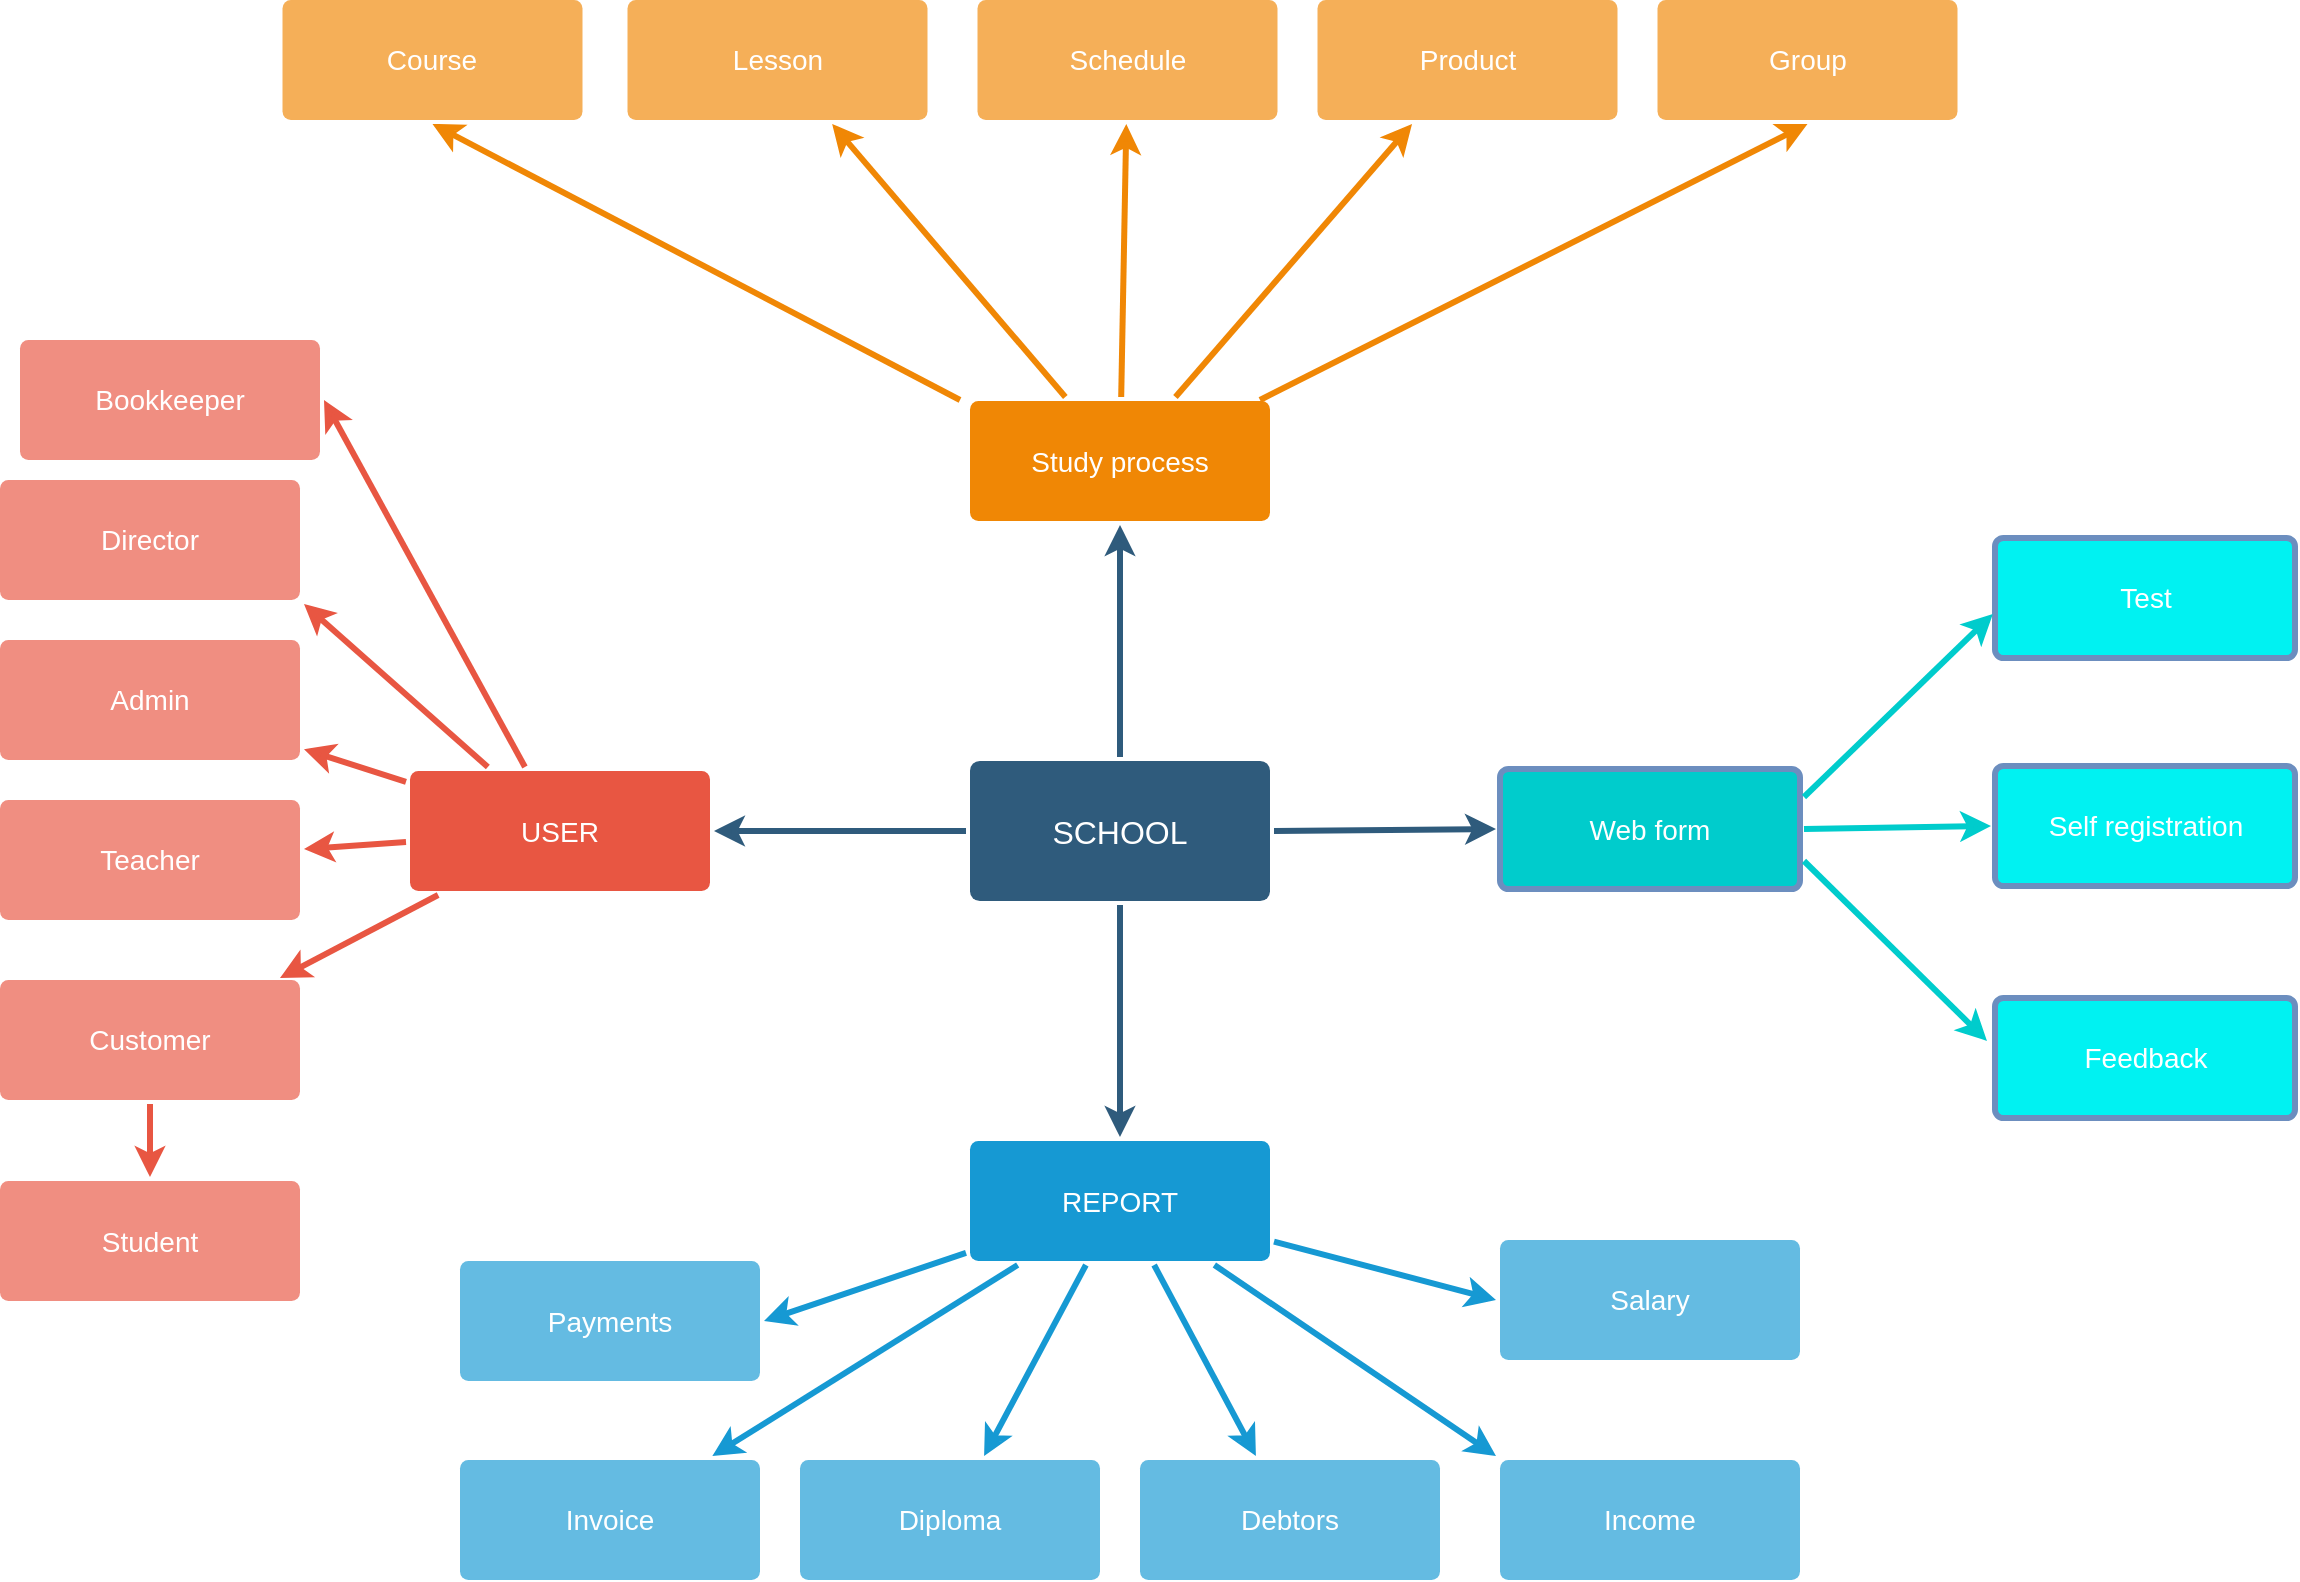 <mxfile>
    <diagram id="glJqUOIqODwt6LCLTzz1" name="Page-1">
        <mxGraphModel dx="1054" dy="1717" grid="1" gridSize="10" guides="1" tooltips="1" connect="1" arrows="1" fold="1" page="1" pageScale="1" pageWidth="850" pageHeight="1100" math="0" shadow="0">
            <root>
                <mxCell id="0"/>
                <mxCell id="1" parent="0"/>
                <mxCell id="8" value="" style="edgeStyle=none;rounded=0;jumpStyle=none;html=1;shadow=0;labelBackgroundColor=none;startArrow=none;startFill=0;endArrow=classic;endFill=1;jettySize=auto;orthogonalLoop=1;strokeColor=#2F5B7C;strokeWidth=3;fontFamily=Helvetica;fontSize=16;fontColor=#23445D;spacing=5;fontStyle=0" parent="1" source="11" target="26" edge="1">
                    <mxGeometry relative="1" as="geometry"/>
                </mxCell>
                <mxCell id="9" value="" style="edgeStyle=none;rounded=0;jumpStyle=none;html=1;shadow=0;labelBackgroundColor=none;startArrow=none;startFill=0;endArrow=classic;endFill=1;jettySize=auto;orthogonalLoop=1;strokeColor=#2F5B7C;strokeWidth=3;fontFamily=Helvetica;fontSize=16;fontColor=#23445D;spacing=5;fontStyle=0" parent="1" source="11" target="22" edge="1">
                    <mxGeometry relative="1" as="geometry"/>
                </mxCell>
                <mxCell id="10" value="" style="edgeStyle=none;rounded=0;jumpStyle=none;html=1;shadow=0;labelBackgroundColor=none;startArrow=none;startFill=0;endArrow=classic;endFill=1;jettySize=auto;orthogonalLoop=1;strokeColor=#2F5B7C;strokeWidth=3;fontFamily=Helvetica;fontSize=16;fontColor=#23445D;spacing=5;fontStyle=0" parent="1" source="11" target="15" edge="1">
                    <mxGeometry relative="1" as="geometry"/>
                </mxCell>
                <mxCell id="11" value="SCHOOL" style="rounded=1;whiteSpace=wrap;html=1;shadow=0;labelBackgroundColor=none;strokeColor=none;strokeWidth=3;fillColor=#2F5B7C;fontFamily=Helvetica;fontSize=16;fontColor=#FFFFFF;align=center;fontStyle=0;spacing=5;arcSize=7;perimeterSpacing=2;" parent="1" vertex="1">
                    <mxGeometry x="495" y="380.5" width="150" height="70" as="geometry"/>
                </mxCell>
                <mxCell id="12" value="" style="edgeStyle=none;rounded=1;jumpStyle=none;html=1;shadow=0;labelBackgroundColor=none;startArrow=none;startFill=0;jettySize=auto;orthogonalLoop=1;strokeColor=#E85642;strokeWidth=3;fontFamily=Helvetica;fontSize=14;fontColor=#FFFFFF;spacing=5;fontStyle=0;fillColor=#b0e3e6;entryX=1;entryY=1;entryDx=0;entryDy=0;" parent="1" source="15" target="18" edge="1">
                    <mxGeometry relative="1" as="geometry"/>
                </mxCell>
                <mxCell id="13" value="" style="edgeStyle=none;rounded=1;jumpStyle=none;html=1;shadow=0;labelBackgroundColor=none;startArrow=none;startFill=0;jettySize=auto;orthogonalLoop=1;strokeColor=#E85642;strokeWidth=3;fontFamily=Helvetica;fontSize=14;fontColor=#FFFFFF;spacing=5;fontStyle=0;fillColor=#b0e3e6;" parent="1" source="15" target="17" edge="1">
                    <mxGeometry relative="1" as="geometry"/>
                </mxCell>
                <mxCell id="14" value="" style="edgeStyle=none;rounded=1;jumpStyle=none;html=1;shadow=0;labelBackgroundColor=none;startArrow=none;startFill=0;jettySize=auto;orthogonalLoop=1;strokeColor=#E85642;strokeWidth=3;fontFamily=Helvetica;fontSize=14;fontColor=#FFFFFF;spacing=5;fontStyle=0;fillColor=#b0e3e6;" parent="1" source="15" target="16" edge="1">
                    <mxGeometry relative="1" as="geometry"/>
                </mxCell>
                <mxCell id="15" value="USER" style="rounded=1;whiteSpace=wrap;html=1;shadow=0;labelBackgroundColor=none;strokeColor=none;strokeWidth=3;fillColor=#e85642;fontFamily=Helvetica;fontSize=14;fontColor=#FFFFFF;align=center;spacing=5;fontStyle=0;arcSize=7;perimeterSpacing=2;" parent="1" vertex="1">
                    <mxGeometry x="215" y="385.5" width="150" height="60" as="geometry"/>
                </mxCell>
                <mxCell id="16" value="Teacher" style="rounded=1;whiteSpace=wrap;html=1;shadow=0;labelBackgroundColor=none;strokeColor=none;strokeWidth=3;fillColor=#f08e81;fontFamily=Helvetica;fontSize=14;fontColor=#FFFFFF;align=center;spacing=5;fontStyle=0;arcSize=7;perimeterSpacing=2;" parent="1" vertex="1">
                    <mxGeometry x="10" y="400" width="150" height="60" as="geometry"/>
                </mxCell>
                <mxCell id="17" value="Admin" style="rounded=1;whiteSpace=wrap;html=1;shadow=0;labelBackgroundColor=none;strokeColor=none;strokeWidth=3;fillColor=#f08e81;fontFamily=Helvetica;fontSize=14;fontColor=#FFFFFF;align=center;spacing=5;fontStyle=0;arcSize=7;perimeterSpacing=2;" parent="1" vertex="1">
                    <mxGeometry x="10" y="320" width="150" height="60" as="geometry"/>
                </mxCell>
                <mxCell id="18" value="Director" style="rounded=1;whiteSpace=wrap;html=1;shadow=0;labelBackgroundColor=none;strokeColor=none;strokeWidth=3;fillColor=#f08e81;fontFamily=Helvetica;fontSize=14;fontColor=#FFFFFF;align=center;spacing=5;fontStyle=0;arcSize=7;perimeterSpacing=2;" parent="1" vertex="1">
                    <mxGeometry x="10" y="240" width="150" height="60" as="geometry"/>
                </mxCell>
                <mxCell id="19" value="" style="edgeStyle=none;rounded=0;jumpStyle=none;html=1;shadow=0;labelBackgroundColor=none;startArrow=none;startFill=0;endArrow=classic;endFill=1;jettySize=auto;orthogonalLoop=1;strokeColor=#1699D3;strokeWidth=3;fontFamily=Helvetica;fontSize=14;fontColor=#FFFFFF;spacing=5;fontStyle=0" parent="1" source="22" target="25" edge="1">
                    <mxGeometry relative="1" as="geometry"/>
                </mxCell>
                <mxCell id="20" value="" style="edgeStyle=none;rounded=0;jumpStyle=none;html=1;shadow=0;labelBackgroundColor=none;startArrow=none;startFill=0;endArrow=classic;endFill=1;jettySize=auto;orthogonalLoop=1;strokeColor=#1699D3;strokeWidth=3;fontFamily=Helvetica;fontSize=14;fontColor=#FFFFFF;spacing=5;fontStyle=0" parent="1" source="22" target="24" edge="1">
                    <mxGeometry relative="1" as="geometry"/>
                </mxCell>
                <mxCell id="21" value="" style="edgeStyle=none;rounded=0;jumpStyle=none;html=1;shadow=0;labelBackgroundColor=none;startArrow=none;startFill=0;endArrow=classic;endFill=1;jettySize=auto;orthogonalLoop=1;strokeColor=#1699D3;strokeWidth=3;fontFamily=Helvetica;fontSize=14;fontColor=#FFFFFF;spacing=5;fontStyle=0" parent="1" source="22" target="23" edge="1">
                    <mxGeometry relative="1" as="geometry"/>
                </mxCell>
                <mxCell id="22" value="REPORT" style="rounded=1;whiteSpace=wrap;html=1;shadow=0;labelBackgroundColor=none;strokeColor=none;strokeWidth=3;fillColor=#1699d3;fontFamily=Helvetica;fontSize=14;fontColor=#FFFFFF;align=center;spacing=5;fontStyle=0;arcSize=7;perimeterSpacing=2;" parent="1" vertex="1">
                    <mxGeometry x="495" y="570.5" width="150" height="60" as="geometry"/>
                </mxCell>
                <mxCell id="23" value="Debtors" style="rounded=1;whiteSpace=wrap;html=1;shadow=0;labelBackgroundColor=none;strokeColor=none;strokeWidth=3;fillColor=#64bbe2;fontFamily=Helvetica;fontSize=14;fontColor=#FFFFFF;align=center;spacing=5;arcSize=7;perimeterSpacing=2;fontStyle=0" parent="1" vertex="1">
                    <mxGeometry x="580" y="730" width="150" height="60" as="geometry"/>
                </mxCell>
                <mxCell id="24" value="Diploma" style="rounded=1;whiteSpace=wrap;html=1;shadow=0;labelBackgroundColor=none;strokeColor=none;strokeWidth=3;fillColor=#64bbe2;fontFamily=Helvetica;fontSize=14;fontColor=#FFFFFF;align=center;spacing=5;arcSize=7;perimeterSpacing=2;fontStyle=0" parent="1" vertex="1">
                    <mxGeometry x="410" y="730" width="150" height="60" as="geometry"/>
                </mxCell>
                <mxCell id="25" value="Invoice" style="rounded=1;whiteSpace=wrap;html=1;shadow=0;labelBackgroundColor=none;strokeColor=none;strokeWidth=3;fillColor=#64bbe2;fontFamily=Helvetica;fontSize=14;fontColor=#FFFFFF;align=center;spacing=5;arcSize=7;perimeterSpacing=2;fontStyle=0" parent="1" vertex="1">
                    <mxGeometry x="240" y="730" width="150" height="60" as="geometry"/>
                </mxCell>
                <mxCell id="26" value="Study process" style="rounded=1;whiteSpace=wrap;html=1;shadow=0;labelBackgroundColor=none;strokeColor=none;strokeWidth=3;fillColor=#F08705;fontFamily=Helvetica;fontSize=14;fontColor=#FFFFFF;align=center;spacing=5;fontStyle=0;arcSize=7;perimeterSpacing=2;" parent="1" vertex="1">
                    <mxGeometry x="495" y="200.5" width="150" height="60" as="geometry"/>
                </mxCell>
                <mxCell id="27" value="Product" style="rounded=1;whiteSpace=wrap;html=1;shadow=0;labelBackgroundColor=none;strokeColor=none;strokeWidth=3;fillColor=#f5af58;fontFamily=Helvetica;fontSize=14;fontColor=#FFFFFF;align=center;spacing=5;arcSize=7;perimeterSpacing=2;fontStyle=0" parent="1" vertex="1">
                    <mxGeometry x="668.75" width="150" height="60" as="geometry"/>
                </mxCell>
                <mxCell id="28" value="" style="edgeStyle=none;rounded=0;jumpStyle=none;html=1;shadow=0;labelBackgroundColor=none;startArrow=none;startFill=0;endArrow=classic;endFill=1;jettySize=auto;orthogonalLoop=1;strokeColor=#F08705;strokeWidth=3;fontFamily=Helvetica;fontSize=14;fontColor=#FFFFFF;spacing=5;fontStyle=0" parent="1" source="26" target="27" edge="1">
                    <mxGeometry relative="1" as="geometry"/>
                </mxCell>
                <mxCell id="29" value="Schedule" style="rounded=1;whiteSpace=wrap;html=1;shadow=0;labelBackgroundColor=none;strokeColor=none;strokeWidth=3;fillColor=#f5af58;fontFamily=Helvetica;fontSize=14;fontColor=#FFFFFF;align=center;spacing=5;arcSize=7;perimeterSpacing=2;fontStyle=0" parent="1" vertex="1">
                    <mxGeometry x="498.75" width="150" height="60" as="geometry"/>
                </mxCell>
                <mxCell id="30" value="" style="edgeStyle=none;rounded=0;jumpStyle=none;html=1;shadow=0;labelBackgroundColor=none;startArrow=none;startFill=0;endArrow=classic;endFill=1;jettySize=auto;orthogonalLoop=1;strokeColor=#F08705;strokeWidth=3;fontFamily=Helvetica;fontSize=14;fontColor=#FFFFFF;spacing=5;fontStyle=0" parent="1" source="26" target="29" edge="1">
                    <mxGeometry relative="1" as="geometry"/>
                </mxCell>
                <mxCell id="31" value="Lesson" style="rounded=1;whiteSpace=wrap;html=1;shadow=0;labelBackgroundColor=none;strokeColor=none;strokeWidth=3;fillColor=#f5af58;fontFamily=Helvetica;fontSize=14;fontColor=#FFFFFF;align=center;spacing=5;arcSize=7;perimeterSpacing=2;fontStyle=0" parent="1" vertex="1">
                    <mxGeometry x="323.75" width="150" height="60" as="geometry"/>
                </mxCell>
                <mxCell id="32" value="" style="edgeStyle=none;rounded=0;jumpStyle=none;html=1;shadow=0;labelBackgroundColor=none;startArrow=none;startFill=0;endArrow=classic;endFill=1;jettySize=auto;orthogonalLoop=1;strokeColor=#F08705;strokeWidth=3;fontFamily=Helvetica;fontSize=14;fontColor=#FFFFFF;spacing=5;fontStyle=0" parent="1" source="26" target="31" edge="1">
                    <mxGeometry relative="1" as="geometry"/>
                </mxCell>
                <mxCell id="33" value="" style="edgeStyle=none;rounded=1;jumpStyle=none;html=1;shadow=0;labelBackgroundColor=none;startArrow=none;startFill=0;jettySize=auto;orthogonalLoop=1;strokeColor=#E85642;strokeWidth=3;fontFamily=Helvetica;fontSize=14;fontColor=#FFFFFF;spacing=5;fontStyle=0;fillColor=#b0e3e6;entryX=1;entryY=0.5;entryDx=0;entryDy=0;" parent="1" source="15" target="49" edge="1">
                    <mxGeometry relative="1" as="geometry">
                        <mxPoint x="263.359" y="393.5" as="sourcePoint"/>
                        <mxPoint x="280" y="490" as="targetPoint"/>
                    </mxGeometry>
                </mxCell>
                <mxCell id="34" value="Group" style="rounded=1;whiteSpace=wrap;html=1;shadow=0;labelBackgroundColor=none;strokeColor=none;strokeWidth=3;fillColor=#f5af58;fontFamily=Helvetica;fontSize=14;fontColor=#FFFFFF;align=center;spacing=5;arcSize=7;perimeterSpacing=2;fontStyle=0" parent="1" vertex="1">
                    <mxGeometry x="838.75" width="150" height="60" as="geometry"/>
                </mxCell>
                <mxCell id="35" value="" style="edgeStyle=none;rounded=0;jumpStyle=none;html=1;shadow=0;labelBackgroundColor=none;startArrow=none;startFill=0;endArrow=classic;endFill=1;jettySize=auto;orthogonalLoop=1;strokeColor=#F08705;strokeWidth=3;fontFamily=Helvetica;fontSize=14;fontColor=#FFFFFF;spacing=5;entryX=0.5;entryY=1;entryDx=0;entryDy=0;fontStyle=0" parent="1" target="34" edge="1">
                    <mxGeometry relative="1" as="geometry">
                        <mxPoint x="640" y="200" as="sourcePoint"/>
                        <mxPoint x="708.889" y="182.5" as="targetPoint"/>
                    </mxGeometry>
                </mxCell>
                <mxCell id="36" value="Income" style="rounded=1;whiteSpace=wrap;html=1;shadow=0;labelBackgroundColor=none;strokeColor=none;strokeWidth=3;fillColor=#64bbe2;fontFamily=Helvetica;fontSize=14;fontColor=#FFFFFF;align=center;spacing=5;arcSize=7;perimeterSpacing=2;fontStyle=0" parent="1" vertex="1">
                    <mxGeometry x="760" y="730" width="150" height="60" as="geometry"/>
                </mxCell>
                <mxCell id="37" value="" style="edgeStyle=none;rounded=0;jumpStyle=none;html=1;shadow=0;labelBackgroundColor=none;startArrow=none;startFill=0;endArrow=classic;endFill=1;jettySize=auto;orthogonalLoop=1;strokeColor=#1699D3;strokeWidth=3;fontFamily=Helvetica;fontSize=14;fontColor=#FFFFFF;spacing=5;entryX=0;entryY=0;entryDx=0;entryDy=0;fontStyle=0" parent="1" source="22" target="36" edge="1">
                    <mxGeometry relative="1" as="geometry">
                        <mxPoint x="657" y="641.3" as="sourcePoint"/>
                        <mxPoint x="703" y="659.7" as="targetPoint"/>
                    </mxGeometry>
                </mxCell>
                <mxCell id="38" value="&lt;span&gt;Test&lt;/span&gt;" style="rounded=1;whiteSpace=wrap;html=1;shadow=0;labelBackgroundColor=none;strokeColor=#6c8ebf;strokeWidth=3;fillColor=#00F2F2;fontFamily=Helvetica;fontSize=14;align=center;spacing=5;arcSize=7;perimeterSpacing=2;fontColor=#FFFFFF;fontStyle=0" parent="1" vertex="1">
                    <mxGeometry x="1007.5" y="269" width="150" height="60" as="geometry"/>
                </mxCell>
                <mxCell id="39" value="&lt;span&gt;Self registration&lt;/span&gt;" style="rounded=1;whiteSpace=wrap;html=1;shadow=0;labelBackgroundColor=none;strokeColor=#6c8ebf;strokeWidth=3;fillColor=#00F2F2;fontFamily=Helvetica;fontSize=14;align=center;spacing=5;arcSize=7;perimeterSpacing=2;fontColor=#FFFFFF;fontStyle=0" parent="1" vertex="1">
                    <mxGeometry x="1007.5" y="383" width="150" height="60" as="geometry"/>
                </mxCell>
                <mxCell id="40" value="&lt;span&gt;Feedback&lt;/span&gt;" style="rounded=1;whiteSpace=wrap;html=1;shadow=0;labelBackgroundColor=none;strokeColor=#6c8ebf;strokeWidth=3;fillColor=#00F2F2;fontFamily=Helvetica;fontSize=14;align=center;spacing=5;arcSize=7;perimeterSpacing=2;fontColor=#FFFFFF;fontStyle=0" parent="1" vertex="1">
                    <mxGeometry x="1007.5" y="499" width="150" height="60" as="geometry"/>
                </mxCell>
                <mxCell id="41" value="Salary" style="rounded=1;whiteSpace=wrap;html=1;shadow=0;labelBackgroundColor=none;strokeColor=none;strokeWidth=3;fillColor=#64bbe2;fontFamily=Helvetica;fontSize=14;fontColor=#FFFFFF;align=center;spacing=5;arcSize=7;perimeterSpacing=2;fontStyle=0" parent="1" vertex="1">
                    <mxGeometry x="760" y="620" width="150" height="60" as="geometry"/>
                </mxCell>
                <mxCell id="42" value="" style="edgeStyle=none;rounded=0;jumpStyle=none;html=1;shadow=0;labelBackgroundColor=none;startArrow=none;startFill=0;endArrow=classic;endFill=1;jettySize=auto;orthogonalLoop=1;strokeColor=#1699D3;strokeWidth=3;fontFamily=Helvetica;fontSize=14;fontColor=#FFFFFF;spacing=5;entryX=0;entryY=0.5;entryDx=0;entryDy=0;fontStyle=0" parent="1" source="22" target="41" edge="1">
                    <mxGeometry relative="1" as="geometry">
                        <mxPoint x="640.067" y="642.5" as="sourcePoint"/>
                        <mxPoint x="748" y="700" as="targetPoint"/>
                    </mxGeometry>
                </mxCell>
                <mxCell id="43" value="Student" style="rounded=1;whiteSpace=wrap;html=1;shadow=0;labelBackgroundColor=none;strokeColor=none;strokeWidth=3;fillColor=#f08e81;fontFamily=Helvetica;fontSize=14;fontColor=#FFFFFF;align=center;spacing=5;fontStyle=0;arcSize=7;perimeterSpacing=2;" parent="1" vertex="1">
                    <mxGeometry x="10" y="590.5" width="150" height="60" as="geometry"/>
                </mxCell>
                <mxCell id="44" value="Customer" style="rounded=1;whiteSpace=wrap;html=1;shadow=0;labelBackgroundColor=none;strokeColor=none;strokeWidth=3;fillColor=#f08e81;fontFamily=Helvetica;fontSize=14;fontColor=#FFFFFF;align=center;spacing=5;fontStyle=0;arcSize=7;perimeterSpacing=2;" parent="1" vertex="1">
                    <mxGeometry x="10" y="490" width="150" height="60" as="geometry"/>
                </mxCell>
                <mxCell id="45" value="" style="edgeStyle=none;rounded=1;jumpStyle=none;html=1;shadow=0;labelBackgroundColor=none;startArrow=none;startFill=0;jettySize=auto;orthogonalLoop=1;strokeColor=#E85642;strokeWidth=3;fontFamily=Helvetica;fontSize=14;fontColor=#FFFFFF;spacing=5;fontStyle=0;fillColor=#b0e3e6;entryX=0.5;entryY=0;entryDx=0;entryDy=0;exitX=0.5;exitY=1;exitDx=0;exitDy=0;" parent="1" source="44" target="43" edge="1">
                    <mxGeometry relative="1" as="geometry">
                        <mxPoint x="270" y="450" as="sourcePoint"/>
                        <mxPoint x="265" y="312" as="targetPoint"/>
                    </mxGeometry>
                </mxCell>
                <mxCell id="46" value="" style="edgeStyle=none;rounded=1;jumpStyle=none;html=1;shadow=0;labelBackgroundColor=none;startArrow=none;startFill=0;jettySize=auto;orthogonalLoop=1;strokeColor=#E85642;strokeWidth=3;fontFamily=Helvetica;fontSize=14;fontColor=#FFFFFF;spacing=5;fontStyle=0;fillColor=#b0e3e6;entryX=0.922;entryY=0.016;entryDx=0;entryDy=0;entryPerimeter=0;" parent="1" source="15" target="44" edge="1">
                    <mxGeometry relative="1" as="geometry">
                        <mxPoint x="280" y="460" as="sourcePoint"/>
                        <mxPoint x="265" y="498" as="targetPoint"/>
                    </mxGeometry>
                </mxCell>
                <mxCell id="47" value="Payments" style="rounded=1;whiteSpace=wrap;html=1;shadow=0;labelBackgroundColor=none;strokeColor=none;strokeWidth=3;fillColor=#64bbe2;fontFamily=Helvetica;fontSize=14;fontColor=#FFFFFF;align=center;spacing=5;arcSize=7;perimeterSpacing=2;fontStyle=0" parent="1" vertex="1">
                    <mxGeometry x="240" y="630.5" width="150" height="60" as="geometry"/>
                </mxCell>
                <mxCell id="48" value="" style="edgeStyle=none;rounded=0;jumpStyle=none;html=1;shadow=0;labelBackgroundColor=none;startArrow=none;startFill=0;endArrow=classic;endFill=1;jettySize=auto;orthogonalLoop=1;strokeColor=#1699D3;strokeWidth=3;fontFamily=Helvetica;fontSize=14;fontColor=#FFFFFF;spacing=5;entryX=1;entryY=0.5;entryDx=0;entryDy=0;fontStyle=0" parent="1" source="22" target="47" edge="1">
                    <mxGeometry relative="1" as="geometry">
                        <mxPoint x="490" y="600" as="sourcePoint"/>
                        <mxPoint x="457" y="659.7" as="targetPoint"/>
                    </mxGeometry>
                </mxCell>
                <mxCell id="49" value="Bookkeeper" style="rounded=1;whiteSpace=wrap;html=1;shadow=0;labelBackgroundColor=none;strokeColor=none;strokeWidth=3;fillColor=#f08e81;fontFamily=Helvetica;fontSize=14;fontColor=#FFFFFF;align=center;spacing=5;fontStyle=0;arcSize=7;perimeterSpacing=2;" parent="1" vertex="1">
                    <mxGeometry x="20" y="170" width="150" height="60" as="geometry"/>
                </mxCell>
                <mxCell id="50" value="&lt;span&gt;Web form&lt;/span&gt;" style="rounded=1;whiteSpace=wrap;html=1;shadow=0;labelBackgroundColor=none;strokeColor=#6c8ebf;strokeWidth=3;fillColor=#00CCCC;fontFamily=Helvetica;fontSize=14;align=center;spacing=5;arcSize=7;perimeterSpacing=2;fontColor=#FFFFFF;fontStyle=0" parent="1" vertex="1">
                    <mxGeometry x="760" y="384.5" width="150" height="60" as="geometry"/>
                </mxCell>
                <mxCell id="51" value="" style="edgeStyle=none;rounded=0;jumpStyle=none;html=1;shadow=0;labelBackgroundColor=none;startArrow=none;startFill=0;endArrow=classic;endFill=1;jettySize=auto;orthogonalLoop=1;strokeColor=#2F5B7C;strokeWidth=3;fontFamily=Helvetica;fontSize=16;fontColor=#23445D;spacing=5;entryX=0;entryY=0.5;entryDx=0;entryDy=0;exitX=1;exitY=0.5;exitDx=0;exitDy=0;fontStyle=0" parent="1" source="11" target="50" edge="1">
                    <mxGeometry relative="1" as="geometry">
                        <mxPoint x="503" y="425.5" as="sourcePoint"/>
                        <mxPoint x="377" y="425.5" as="targetPoint"/>
                    </mxGeometry>
                </mxCell>
                <mxCell id="52" value="" style="edgeStyle=none;rounded=0;jumpStyle=none;html=1;shadow=0;labelBackgroundColor=none;startArrow=none;startFill=0;endArrow=classic;endFill=1;jettySize=auto;orthogonalLoop=1;strokeColor=#00CCCC;strokeWidth=3;fontFamily=Helvetica;fontSize=14;fontColor=#FFFFFF;spacing=5;entryX=0.006;entryY=0.625;entryDx=0;entryDy=0;entryPerimeter=0;exitX=1;exitY=0.25;exitDx=0;exitDy=0;fontStyle=0" parent="1" source="50" target="38" edge="1">
                    <mxGeometry relative="1" as="geometry">
                        <mxPoint x="684.5" y="629.774" as="sourcePoint"/>
                        <mxPoint x="795.5" y="659" as="targetPoint"/>
                    </mxGeometry>
                </mxCell>
                <mxCell id="53" value="" style="edgeStyle=none;rounded=0;jumpStyle=none;html=1;shadow=0;labelBackgroundColor=none;startArrow=none;startFill=0;endArrow=classic;endFill=1;jettySize=auto;orthogonalLoop=1;strokeColor=#00CCCC;strokeWidth=3;fontFamily=Helvetica;fontSize=14;fontColor=#FFFFFF;spacing=5;entryX=0;entryY=0.5;entryDx=0;entryDy=0;exitX=1;exitY=0.5;exitDx=0;exitDy=0;fontStyle=0" parent="1" source="50" target="39" edge="1">
                    <mxGeometry relative="1" as="geometry">
                        <mxPoint x="922" y="408.5" as="sourcePoint"/>
                        <mxPoint x="1016.424" y="317" as="targetPoint"/>
                    </mxGeometry>
                </mxCell>
                <mxCell id="54" value="" style="edgeStyle=none;rounded=0;jumpStyle=none;html=1;shadow=0;labelBackgroundColor=none;startArrow=none;startFill=0;endArrow=classic;endFill=1;jettySize=auto;orthogonalLoop=1;strokeColor=#00CCCC;strokeWidth=3;fontFamily=Helvetica;fontSize=14;fontColor=#FFFFFF;spacing=5;entryX=-0.013;entryY=0.367;entryDx=0;entryDy=0;entryPerimeter=0;exitX=1;exitY=0.75;exitDx=0;exitDy=0;fontStyle=0" parent="1" source="50" target="40" edge="1">
                    <mxGeometry relative="1" as="geometry">
                        <mxPoint x="932" y="418.5" as="sourcePoint"/>
                        <mxPoint x="1026.424" y="327" as="targetPoint"/>
                    </mxGeometry>
                </mxCell>
                <mxCell id="55" value="Course" style="rounded=1;whiteSpace=wrap;html=1;shadow=0;labelBackgroundColor=none;strokeColor=none;strokeWidth=3;fillColor=#f5af58;fontFamily=Helvetica;fontSize=14;fontColor=#FFFFFF;align=center;spacing=5;arcSize=7;perimeterSpacing=2;fontStyle=0" parent="1" vertex="1">
                    <mxGeometry x="151.25" width="150" height="60" as="geometry"/>
                </mxCell>
                <mxCell id="56" value="" style="edgeStyle=none;rounded=0;jumpStyle=none;html=1;shadow=0;labelBackgroundColor=none;startArrow=none;startFill=0;endArrow=classic;endFill=1;jettySize=auto;orthogonalLoop=1;strokeColor=#F08705;strokeWidth=3;fontFamily=Helvetica;fontSize=14;fontColor=#FFFFFF;spacing=5;entryX=0.5;entryY=1;entryDx=0;entryDy=0;fontStyle=0" parent="1" target="55" edge="1">
                    <mxGeometry relative="1" as="geometry">
                        <mxPoint x="490" y="200" as="sourcePoint"/>
                        <mxPoint x="365.755" y="82" as="targetPoint"/>
                    </mxGeometry>
                </mxCell>
            </root>
        </mxGraphModel>
    </diagram>
    <diagram id="FkICjk-4YKI4USMZYm7-" name="app - lessons">
        <mxGraphModel dx="602" dy="353" grid="1" gridSize="10" guides="1" tooltips="1" connect="1" arrows="1" fold="1" page="1" pageScale="1" pageWidth="850" pageHeight="1100" math="0" shadow="0">
            <root>
                <mxCell id="hDl7O9DDVBHkguACpeS--0"/>
                <mxCell id="hDl7O9DDVBHkguACpeS--1" parent="hDl7O9DDVBHkguACpeS--0"/>
                <mxCell id="wJazsBoVso2Tza5CNXH4-3" value="lesson" style="swimlane;fontStyle=0;childLayout=stackLayout;horizontal=1;startSize=26;fillColor=none;horizontalStack=0;resizeParent=1;resizeParentMax=0;resizeLast=0;collapsible=1;marginBottom=0;" vertex="1" parent="hDl7O9DDVBHkguACpeS--1">
                    <mxGeometry x="310" y="70" width="150" height="234" as="geometry">
                        <mxRectangle x="140" y="30" width="70" height="26" as="alternateBounds"/>
                    </mxGeometry>
                </mxCell>
                <mxCell id="wJazsBoVso2Tza5CNXH4-10" value="id" style="text;strokeColor=none;fillColor=none;align=left;verticalAlign=top;spacingLeft=4;spacingRight=4;overflow=hidden;rotatable=0;points=[[0,0.5],[1,0.5]];portConstraint=eastwest;" vertex="1" parent="wJazsBoVso2Tza5CNXH4-3">
                    <mxGeometry y="26" width="150" height="26" as="geometry"/>
                </mxCell>
                <mxCell id="wJazsBoVso2Tza5CNXH4-4" value="scheduled_date" style="text;strokeColor=none;fillColor=none;align=left;verticalAlign=top;spacingLeft=4;spacingRight=4;overflow=hidden;rotatable=0;points=[[0,0.5],[1,0.5]];portConstraint=eastwest;" vertex="1" parent="wJazsBoVso2Tza5CNXH4-3">
                    <mxGeometry y="52" width="150" height="26" as="geometry"/>
                </mxCell>
                <mxCell id="wJazsBoVso2Tza5CNXH4-5" value="teacher_id" style="text;strokeColor=none;fillColor=none;align=left;verticalAlign=top;spacingLeft=4;spacingRight=4;overflow=hidden;rotatable=0;points=[[0,0.5],[1,0.5]];portConstraint=eastwest;" vertex="1" parent="wJazsBoVso2Tza5CNXH4-3">
                    <mxGeometry y="78" width="150" height="26" as="geometry"/>
                </mxCell>
                <mxCell id="wJazsBoVso2Tza5CNXH4-6" value="group_id" style="text;strokeColor=none;fillColor=none;align=left;verticalAlign=top;spacingLeft=4;spacingRight=4;overflow=hidden;rotatable=0;points=[[0,0.5],[1,0.5]];portConstraint=eastwest;" vertex="1" parent="wJazsBoVso2Tza5CNXH4-3">
                    <mxGeometry y="104" width="150" height="26" as="geometry"/>
                </mxCell>
                <mxCell id="wJazsBoVso2Tza5CNXH4-9" value="student_id" style="text;strokeColor=none;fillColor=none;align=left;verticalAlign=top;spacingLeft=4;spacingRight=4;overflow=hidden;rotatable=0;points=[[0,0.5],[1,0.5]];portConstraint=eastwest;" vertex="1" parent="wJazsBoVso2Tza5CNXH4-3">
                    <mxGeometry y="130" width="150" height="26" as="geometry"/>
                </mxCell>
                <mxCell id="wJazsBoVso2Tza5CNXH4-8" value="topic" style="text;strokeColor=none;fillColor=none;align=left;verticalAlign=top;spacingLeft=4;spacingRight=4;overflow=hidden;rotatable=0;points=[[0,0.5],[1,0.5]];portConstraint=eastwest;" vertex="1" parent="wJazsBoVso2Tza5CNXH4-3">
                    <mxGeometry y="156" width="150" height="26" as="geometry"/>
                </mxCell>
                <mxCell id="wJazsBoVso2Tza5CNXH4-7" value="created_at" style="text;strokeColor=none;fillColor=none;align=left;verticalAlign=top;spacingLeft=4;spacingRight=4;overflow=hidden;rotatable=0;points=[[0,0.5],[1,0.5]];portConstraint=eastwest;" vertex="1" parent="wJazsBoVso2Tza5CNXH4-3">
                    <mxGeometry y="182" width="150" height="26" as="geometry"/>
                </mxCell>
                <mxCell id="wJazsBoVso2Tza5CNXH4-11" value="created_by" style="text;strokeColor=none;fillColor=none;align=left;verticalAlign=top;spacingLeft=4;spacingRight=4;overflow=hidden;rotatable=0;points=[[0,0.5],[1,0.5]];portConstraint=eastwest;" vertex="1" parent="wJazsBoVso2Tza5CNXH4-3">
                    <mxGeometry y="208" width="150" height="26" as="geometry"/>
                </mxCell>
                <mxCell id="wJazsBoVso2Tza5CNXH4-12" value="student" style="swimlane;fontStyle=0;childLayout=stackLayout;horizontal=1;startSize=26;fillColor=none;horizontalStack=0;resizeParent=1;resizeParentMax=0;resizeLast=0;collapsible=1;marginBottom=0;" vertex="1" parent="hDl7O9DDVBHkguACpeS--1">
                    <mxGeometry x="520" y="360" width="140" height="286" as="geometry"/>
                </mxCell>
                <mxCell id="wJazsBoVso2Tza5CNXH4-13" value="id" style="text;strokeColor=none;fillColor=none;align=left;verticalAlign=top;spacingLeft=4;spacingRight=4;overflow=hidden;rotatable=0;points=[[0,0.5],[1,0.5]];portConstraint=eastwest;" vertex="1" parent="wJazsBoVso2Tza5CNXH4-12">
                    <mxGeometry y="26" width="140" height="26" as="geometry"/>
                </mxCell>
                <mxCell id="wJazsBoVso2Tza5CNXH4-14" value="name" style="text;strokeColor=none;fillColor=none;align=left;verticalAlign=top;spacingLeft=4;spacingRight=4;overflow=hidden;rotatable=0;points=[[0,0.5],[1,0.5]];portConstraint=eastwest;" vertex="1" parent="wJazsBoVso2Tza5CNXH4-12">
                    <mxGeometry y="52" width="140" height="26" as="geometry"/>
                </mxCell>
                <mxCell id="wJazsBoVso2Tza5CNXH4-18" value="last_name" style="text;strokeColor=none;fillColor=none;align=left;verticalAlign=top;spacingLeft=4;spacingRight=4;overflow=hidden;rotatable=0;points=[[0,0.5],[1,0.5]];portConstraint=eastwest;" vertex="1" parent="wJazsBoVso2Tza5CNXH4-12">
                    <mxGeometry y="78" width="140" height="26" as="geometry"/>
                </mxCell>
                <mxCell id="wJazsBoVso2Tza5CNXH4-17" value="ssn" style="text;strokeColor=none;fillColor=none;align=left;verticalAlign=top;spacingLeft=4;spacingRight=4;overflow=hidden;rotatable=0;points=[[0,0.5],[1,0.5]];portConstraint=eastwest;" vertex="1" parent="wJazsBoVso2Tza5CNXH4-12">
                    <mxGeometry y="104" width="140" height="26" as="geometry"/>
                </mxCell>
                <mxCell id="wJazsBoVso2Tza5CNXH4-16" value="phone" style="text;strokeColor=none;fillColor=none;align=left;verticalAlign=top;spacingLeft=4;spacingRight=4;overflow=hidden;rotatable=0;points=[[0,0.5],[1,0.5]];portConstraint=eastwest;" vertex="1" parent="wJazsBoVso2Tza5CNXH4-12">
                    <mxGeometry y="130" width="140" height="26" as="geometry"/>
                </mxCell>
                <mxCell id="wJazsBoVso2Tza5CNXH4-24" value="email" style="text;strokeColor=none;fillColor=none;align=left;verticalAlign=top;spacingLeft=4;spacingRight=4;overflow=hidden;rotatable=0;points=[[0,0.5],[1,0.5]];portConstraint=eastwest;" vertex="1" parent="wJazsBoVso2Tza5CNXH4-12">
                    <mxGeometry y="156" width="140" height="26" as="geometry"/>
                </mxCell>
                <mxCell id="wJazsBoVso2Tza5CNXH4-23" value="customer_id" style="text;strokeColor=none;fillColor=none;align=left;verticalAlign=top;spacingLeft=4;spacingRight=4;overflow=hidden;rotatable=0;points=[[0,0.5],[1,0.5]];portConstraint=eastwest;" vertex="1" parent="wJazsBoVso2Tza5CNXH4-12">
                    <mxGeometry y="182" width="140" height="26" as="geometry"/>
                </mxCell>
                <mxCell id="wJazsBoVso2Tza5CNXH4-22" value="created_by" style="text;strokeColor=none;fillColor=none;align=left;verticalAlign=top;spacingLeft=4;spacingRight=4;overflow=hidden;rotatable=0;points=[[0,0.5],[1,0.5]];portConstraint=eastwest;" vertex="1" parent="wJazsBoVso2Tza5CNXH4-12">
                    <mxGeometry y="208" width="140" height="26" as="geometry"/>
                </mxCell>
                <mxCell id="wJazsBoVso2Tza5CNXH4-21" value="created_at" style="text;strokeColor=none;fillColor=none;align=left;verticalAlign=top;spacingLeft=4;spacingRight=4;overflow=hidden;rotatable=0;points=[[0,0.5],[1,0.5]];portConstraint=eastwest;" vertex="1" parent="wJazsBoVso2Tza5CNXH4-12">
                    <mxGeometry y="234" width="140" height="26" as="geometry"/>
                </mxCell>
                <mxCell id="wJazsBoVso2Tza5CNXH4-20" value="is_active" style="text;strokeColor=none;fillColor=none;align=left;verticalAlign=top;spacingLeft=4;spacingRight=4;overflow=hidden;rotatable=0;points=[[0,0.5],[1,0.5]];portConstraint=eastwest;" vertex="1" parent="wJazsBoVso2Tza5CNXH4-12">
                    <mxGeometry y="260" width="140" height="26" as="geometry"/>
                </mxCell>
                <mxCell id="wJazsBoVso2Tza5CNXH4-25" value="group" style="swimlane;fontStyle=0;childLayout=stackLayout;horizontal=1;startSize=26;fillColor=none;horizontalStack=0;resizeParent=1;resizeParentMax=0;resizeLast=0;collapsible=1;marginBottom=0;" vertex="1" parent="hDl7O9DDVBHkguACpeS--1">
                    <mxGeometry x="750" y="150" width="140" height="286" as="geometry"/>
                </mxCell>
                <mxCell id="wJazsBoVso2Tza5CNXH4-26" value="id&#10;&#10;" style="text;strokeColor=none;fillColor=none;align=left;verticalAlign=top;spacingLeft=4;spacingRight=4;overflow=hidden;rotatable=0;points=[[0,0.5],[1,0.5]];portConstraint=eastwest;" vertex="1" parent="wJazsBoVso2Tza5CNXH4-25">
                    <mxGeometry y="26" width="140" height="26" as="geometry"/>
                </mxCell>
                <mxCell id="wJazsBoVso2Tza5CNXH4-27" value="title" style="text;strokeColor=none;fillColor=none;align=left;verticalAlign=top;spacingLeft=4;spacingRight=4;overflow=hidden;rotatable=0;points=[[0,0.5],[1,0.5]];portConstraint=eastwest;" vertex="1" parent="wJazsBoVso2Tza5CNXH4-25">
                    <mxGeometry y="52" width="140" height="26" as="geometry"/>
                </mxCell>
                <mxCell id="wJazsBoVso2Tza5CNXH4-28" value="teacher_id" style="text;strokeColor=none;fillColor=none;align=left;verticalAlign=top;spacingLeft=4;spacingRight=4;overflow=hidden;rotatable=0;points=[[0,0.5],[1,0.5]];portConstraint=eastwest;" vertex="1" parent="wJazsBoVso2Tza5CNXH4-25">
                    <mxGeometry y="78" width="140" height="26" as="geometry"/>
                </mxCell>
                <mxCell id="wJazsBoVso2Tza5CNXH4-31" value="is_active" style="text;strokeColor=none;fillColor=none;align=left;verticalAlign=top;spacingLeft=4;spacingRight=4;overflow=hidden;rotatable=0;points=[[0,0.5],[1,0.5]];portConstraint=eastwest;" vertex="1" parent="wJazsBoVso2Tza5CNXH4-25">
                    <mxGeometry y="104" width="140" height="26" as="geometry"/>
                </mxCell>
                <mxCell id="wJazsBoVso2Tza5CNXH4-30" value="type" style="text;strokeColor=none;fillColor=none;align=left;verticalAlign=top;spacingLeft=4;spacingRight=4;overflow=hidden;rotatable=0;points=[[0,0.5],[1,0.5]];portConstraint=eastwest;" vertex="1" parent="wJazsBoVso2Tza5CNXH4-25">
                    <mxGeometry y="130" width="140" height="26" as="geometry"/>
                </mxCell>
                <mxCell id="wJazsBoVso2Tza5CNXH4-29" value="city" style="text;strokeColor=none;fillColor=none;align=left;verticalAlign=top;spacingLeft=4;spacingRight=4;overflow=hidden;rotatable=0;points=[[0,0.5],[1,0.5]];portConstraint=eastwest;" vertex="1" parent="wJazsBoVso2Tza5CNXH4-25">
                    <mxGeometry y="156" width="140" height="26" as="geometry"/>
                </mxCell>
                <mxCell id="wJazsBoVso2Tza5CNXH4-33" value="duration" style="text;strokeColor=none;fillColor=none;align=left;verticalAlign=top;spacingLeft=4;spacingRight=4;overflow=hidden;rotatable=0;points=[[0,0.5],[1,0.5]];portConstraint=eastwest;" vertex="1" parent="wJazsBoVso2Tza5CNXH4-25">
                    <mxGeometry y="182" width="140" height="26" as="geometry"/>
                </mxCell>
                <mxCell id="wJazsBoVso2Tza5CNXH4-32" value="invoice_string" style="text;strokeColor=none;fillColor=none;align=left;verticalAlign=top;spacingLeft=4;spacingRight=4;overflow=hidden;rotatable=0;points=[[0,0.5],[1,0.5]];portConstraint=eastwest;" vertex="1" parent="wJazsBoVso2Tza5CNXH4-25">
                    <mxGeometry y="208" width="140" height="26" as="geometry"/>
                </mxCell>
                <mxCell id="wJazsBoVso2Tza5CNXH4-51" value="student" style="text;strokeColor=none;fillColor=none;align=left;verticalAlign=top;spacingLeft=4;spacingRight=4;overflow=hidden;rotatable=0;points=[[0,0.5],[1,0.5]];portConstraint=eastwest;" vertex="1" parent="wJazsBoVso2Tza5CNXH4-25">
                    <mxGeometry y="234" width="140" height="26" as="geometry"/>
                </mxCell>
                <mxCell id="wJazsBoVso2Tza5CNXH4-66" value="product" style="text;strokeColor=none;fillColor=none;align=left;verticalAlign=top;spacingLeft=4;spacingRight=4;overflow=hidden;rotatable=0;points=[[0,0.5],[1,0.5]];portConstraint=eastwest;" vertex="1" parent="wJazsBoVso2Tza5CNXH4-25">
                    <mxGeometry y="260" width="140" height="26" as="geometry"/>
                </mxCell>
                <mxCell id="wJazsBoVso2Tza5CNXH4-34" value="user" style="swimlane;fontStyle=0;childLayout=stackLayout;horizontal=1;startSize=26;fillColor=none;horizontalStack=0;resizeParent=1;resizeParentMax=0;resizeLast=0;collapsible=1;marginBottom=0;" vertex="1" parent="hDl7O9DDVBHkguACpeS--1">
                    <mxGeometry x="100" y="150" width="140" height="312" as="geometry"/>
                </mxCell>
                <mxCell id="wJazsBoVso2Tza5CNXH4-35" value="id" style="text;strokeColor=none;fillColor=none;align=left;verticalAlign=top;spacingLeft=4;spacingRight=4;overflow=hidden;rotatable=0;points=[[0,0.5],[1,0.5]];portConstraint=eastwest;" vertex="1" parent="wJazsBoVso2Tza5CNXH4-34">
                    <mxGeometry y="26" width="140" height="26" as="geometry"/>
                </mxCell>
                <mxCell id="wJazsBoVso2Tza5CNXH4-45" value="username" style="text;strokeColor=none;fillColor=none;align=left;verticalAlign=top;spacingLeft=4;spacingRight=4;overflow=hidden;rotatable=0;points=[[0,0.5],[1,0.5]];portConstraint=eastwest;" vertex="1" parent="wJazsBoVso2Tza5CNXH4-34">
                    <mxGeometry y="52" width="140" height="26" as="geometry"/>
                </mxCell>
                <mxCell id="wJazsBoVso2Tza5CNXH4-36" value="name" style="text;strokeColor=none;fillColor=none;align=left;verticalAlign=top;spacingLeft=4;spacingRight=4;overflow=hidden;rotatable=0;points=[[0,0.5],[1,0.5]];portConstraint=eastwest;" vertex="1" parent="wJazsBoVso2Tza5CNXH4-34">
                    <mxGeometry y="78" width="140" height="26" as="geometry"/>
                </mxCell>
                <mxCell id="wJazsBoVso2Tza5CNXH4-37" value="last_name" style="text;strokeColor=none;fillColor=none;align=left;verticalAlign=top;spacingLeft=4;spacingRight=4;overflow=hidden;rotatable=0;points=[[0,0.5],[1,0.5]];portConstraint=eastwest;" vertex="1" parent="wJazsBoVso2Tza5CNXH4-34">
                    <mxGeometry y="104" width="140" height="26" as="geometry"/>
                </mxCell>
                <mxCell id="wJazsBoVso2Tza5CNXH4-38" value="ssn" style="text;strokeColor=none;fillColor=none;align=left;verticalAlign=top;spacingLeft=4;spacingRight=4;overflow=hidden;rotatable=0;points=[[0,0.5],[1,0.5]];portConstraint=eastwest;" vertex="1" parent="wJazsBoVso2Tza5CNXH4-34">
                    <mxGeometry y="130" width="140" height="26" as="geometry"/>
                </mxCell>
                <mxCell id="wJazsBoVso2Tza5CNXH4-39" value="phone" style="text;strokeColor=none;fillColor=none;align=left;verticalAlign=top;spacingLeft=4;spacingRight=4;overflow=hidden;rotatable=0;points=[[0,0.5],[1,0.5]];portConstraint=eastwest;" vertex="1" parent="wJazsBoVso2Tza5CNXH4-34">
                    <mxGeometry y="156" width="140" height="26" as="geometry"/>
                </mxCell>
                <mxCell id="wJazsBoVso2Tza5CNXH4-40" value="email" style="text;strokeColor=none;fillColor=none;align=left;verticalAlign=top;spacingLeft=4;spacingRight=4;overflow=hidden;rotatable=0;points=[[0,0.5],[1,0.5]];portConstraint=eastwest;" vertex="1" parent="wJazsBoVso2Tza5CNXH4-34">
                    <mxGeometry y="182" width="140" height="26" as="geometry"/>
                </mxCell>
                <mxCell id="wJazsBoVso2Tza5CNXH4-41" value="password" style="text;strokeColor=none;fillColor=none;align=left;verticalAlign=top;spacingLeft=4;spacingRight=4;overflow=hidden;rotatable=0;points=[[0,0.5],[1,0.5]];portConstraint=eastwest;" vertex="1" parent="wJazsBoVso2Tza5CNXH4-34">
                    <mxGeometry y="208" width="140" height="26" as="geometry"/>
                </mxCell>
                <mxCell id="wJazsBoVso2Tza5CNXH4-42" value="created_by" style="text;strokeColor=none;fillColor=none;align=left;verticalAlign=top;spacingLeft=4;spacingRight=4;overflow=hidden;rotatable=0;points=[[0,0.5],[1,0.5]];portConstraint=eastwest;" vertex="1" parent="wJazsBoVso2Tza5CNXH4-34">
                    <mxGeometry y="234" width="140" height="26" as="geometry"/>
                </mxCell>
                <mxCell id="wJazsBoVso2Tza5CNXH4-43" value="created_at" style="text;strokeColor=none;fillColor=none;align=left;verticalAlign=top;spacingLeft=4;spacingRight=4;overflow=hidden;rotatable=0;points=[[0,0.5],[1,0.5]];portConstraint=eastwest;" vertex="1" parent="wJazsBoVso2Tza5CNXH4-34">
                    <mxGeometry y="260" width="140" height="26" as="geometry"/>
                </mxCell>
                <mxCell id="wJazsBoVso2Tza5CNXH4-44" value="is_active" style="text;strokeColor=none;fillColor=none;align=left;verticalAlign=top;spacingLeft=4;spacingRight=4;overflow=hidden;rotatable=0;points=[[0,0.5],[1,0.5]];portConstraint=eastwest;" vertex="1" parent="wJazsBoVso2Tza5CNXH4-34">
                    <mxGeometry y="286" width="140" height="26" as="geometry"/>
                </mxCell>
                <mxCell id="wJazsBoVso2Tza5CNXH4-46" style="edgeStyle=none;html=1;exitX=0;exitY=0.5;exitDx=0;exitDy=0;entryX=1;entryY=0.5;entryDx=0;entryDy=0;" edge="1" parent="hDl7O9DDVBHkguACpeS--1" source="wJazsBoVso2Tza5CNXH4-13" target="wJazsBoVso2Tza5CNXH4-9">
                    <mxGeometry relative="1" as="geometry">
                        <Array as="points">
                            <mxPoint x="490" y="399"/>
                            <mxPoint x="490" y="309"/>
                            <mxPoint x="490" y="213"/>
                        </Array>
                    </mxGeometry>
                </mxCell>
                <mxCell id="wJazsBoVso2Tza5CNXH4-47" style="edgeStyle=none;html=1;exitX=0;exitY=0.5;exitDx=0;exitDy=0;entryX=1;entryY=0.5;entryDx=0;entryDy=0;" edge="1" parent="hDl7O9DDVBHkguACpeS--1" source="wJazsBoVso2Tza5CNXH4-26" target="wJazsBoVso2Tza5CNXH4-6">
                    <mxGeometry relative="1" as="geometry"/>
                </mxCell>
                <mxCell id="wJazsBoVso2Tza5CNXH4-48" style="edgeStyle=none;html=1;exitX=1;exitY=0.5;exitDx=0;exitDy=0;entryX=0;entryY=0.5;entryDx=0;entryDy=0;" edge="1" parent="hDl7O9DDVBHkguACpeS--1" source="wJazsBoVso2Tza5CNXH4-35" target="wJazsBoVso2Tza5CNXH4-5">
                    <mxGeometry relative="1" as="geometry">
                        <Array as="points">
                            <mxPoint x="280" y="189"/>
                            <mxPoint x="280" y="161"/>
                        </Array>
                    </mxGeometry>
                </mxCell>
                <mxCell id="wJazsBoVso2Tza5CNXH4-49" style="edgeStyle=none;html=1;exitX=1;exitY=0.5;exitDx=0;exitDy=0;entryX=0;entryY=0.5;entryDx=0;entryDy=0;" edge="1" parent="hDl7O9DDVBHkguACpeS--1" source="wJazsBoVso2Tza5CNXH4-35" target="wJazsBoVso2Tza5CNXH4-11">
                    <mxGeometry relative="1" as="geometry">
                        <Array as="points">
                            <mxPoint x="280" y="189"/>
                            <mxPoint x="280" y="291"/>
                        </Array>
                    </mxGeometry>
                </mxCell>
                <mxCell id="wJazsBoVso2Tza5CNXH4-50" style="edgeStyle=none;html=1;exitX=1;exitY=0.5;exitDx=0;exitDy=0;entryX=0;entryY=0.5;entryDx=0;entryDy=0;" edge="1" parent="hDl7O9DDVBHkguACpeS--1" source="wJazsBoVso2Tza5CNXH4-35" target="wJazsBoVso2Tza5CNXH4-28">
                    <mxGeometry relative="1" as="geometry">
                        <Array as="points">
                            <mxPoint x="280" y="189"/>
                            <mxPoint x="280" y="20"/>
                            <mxPoint x="600" y="20"/>
                            <mxPoint x="600" y="241"/>
                        </Array>
                    </mxGeometry>
                </mxCell>
                <mxCell id="wJazsBoVso2Tza5CNXH4-53" style="edgeStyle=none;html=1;exitX=1;exitY=0.5;exitDx=0;exitDy=0;entryX=0;entryY=0.5;entryDx=0;entryDy=0;" edge="1" parent="hDl7O9DDVBHkguACpeS--1" source="wJazsBoVso2Tza5CNXH4-35" target="wJazsBoVso2Tza5CNXH4-22">
                    <mxGeometry relative="1" as="geometry">
                        <Array as="points">
                            <mxPoint x="280" y="189"/>
                            <mxPoint x="280" y="581"/>
                        </Array>
                    </mxGeometry>
                </mxCell>
                <mxCell id="wJazsBoVso2Tza5CNXH4-54" value="customer" style="swimlane;fontStyle=0;childLayout=stackLayout;horizontal=1;startSize=26;fillColor=none;horizontalStack=0;resizeParent=1;resizeParentMax=0;resizeLast=0;collapsible=1;marginBottom=0;" vertex="1" parent="hDl7O9DDVBHkguACpeS--1">
                    <mxGeometry x="750" y="470" width="140" height="286" as="geometry"/>
                </mxCell>
                <mxCell id="wJazsBoVso2Tza5CNXH4-55" value="id" style="text;strokeColor=none;fillColor=none;align=left;verticalAlign=top;spacingLeft=4;spacingRight=4;overflow=hidden;rotatable=0;points=[[0,0.5],[1,0.5]];portConstraint=eastwest;" vertex="1" parent="wJazsBoVso2Tza5CNXH4-54">
                    <mxGeometry y="26" width="140" height="26" as="geometry"/>
                </mxCell>
                <mxCell id="wJazsBoVso2Tza5CNXH4-56" value="name" style="text;strokeColor=none;fillColor=none;align=left;verticalAlign=top;spacingLeft=4;spacingRight=4;overflow=hidden;rotatable=0;points=[[0,0.5],[1,0.5]];portConstraint=eastwest;" vertex="1" parent="wJazsBoVso2Tza5CNXH4-54">
                    <mxGeometry y="52" width="140" height="26" as="geometry"/>
                </mxCell>
                <mxCell id="wJazsBoVso2Tza5CNXH4-57" value="last_name" style="text;strokeColor=none;fillColor=none;align=left;verticalAlign=top;spacingLeft=4;spacingRight=4;overflow=hidden;rotatable=0;points=[[0,0.5],[1,0.5]];portConstraint=eastwest;" vertex="1" parent="wJazsBoVso2Tza5CNXH4-54">
                    <mxGeometry y="78" width="140" height="26" as="geometry"/>
                </mxCell>
                <mxCell id="wJazsBoVso2Tza5CNXH4-58" value="ssn" style="text;strokeColor=none;fillColor=none;align=left;verticalAlign=top;spacingLeft=4;spacingRight=4;overflow=hidden;rotatable=0;points=[[0,0.5],[1,0.5]];portConstraint=eastwest;" vertex="1" parent="wJazsBoVso2Tza5CNXH4-54">
                    <mxGeometry y="104" width="140" height="26" as="geometry"/>
                </mxCell>
                <mxCell id="wJazsBoVso2Tza5CNXH4-59" value="phone" style="text;strokeColor=none;fillColor=none;align=left;verticalAlign=top;spacingLeft=4;spacingRight=4;overflow=hidden;rotatable=0;points=[[0,0.5],[1,0.5]];portConstraint=eastwest;" vertex="1" parent="wJazsBoVso2Tza5CNXH4-54">
                    <mxGeometry y="130" width="140" height="26" as="geometry"/>
                </mxCell>
                <mxCell id="wJazsBoVso2Tza5CNXH4-60" value="email" style="text;strokeColor=none;fillColor=none;align=left;verticalAlign=top;spacingLeft=4;spacingRight=4;overflow=hidden;rotatable=0;points=[[0,0.5],[1,0.5]];portConstraint=eastwest;" vertex="1" parent="wJazsBoVso2Tza5CNXH4-54">
                    <mxGeometry y="156" width="140" height="26" as="geometry"/>
                </mxCell>
                <mxCell id="wJazsBoVso2Tza5CNXH4-61" value="want_invoice" style="text;strokeColor=none;fillColor=none;align=left;verticalAlign=top;spacingLeft=4;spacingRight=4;overflow=hidden;rotatable=0;points=[[0,0.5],[1,0.5]];portConstraint=eastwest;" vertex="1" parent="wJazsBoVso2Tza5CNXH4-54">
                    <mxGeometry y="182" width="140" height="26" as="geometry"/>
                </mxCell>
                <mxCell id="wJazsBoVso2Tza5CNXH4-62" value="created_by" style="text;strokeColor=none;fillColor=none;align=left;verticalAlign=top;spacingLeft=4;spacingRight=4;overflow=hidden;rotatable=0;points=[[0,0.5],[1,0.5]];portConstraint=eastwest;" vertex="1" parent="wJazsBoVso2Tza5CNXH4-54">
                    <mxGeometry y="208" width="140" height="26" as="geometry"/>
                </mxCell>
                <mxCell id="wJazsBoVso2Tza5CNXH4-63" value="created_at" style="text;strokeColor=none;fillColor=none;align=left;verticalAlign=top;spacingLeft=4;spacingRight=4;overflow=hidden;rotatable=0;points=[[0,0.5],[1,0.5]];portConstraint=eastwest;" vertex="1" parent="wJazsBoVso2Tza5CNXH4-54">
                    <mxGeometry y="234" width="140" height="26" as="geometry"/>
                </mxCell>
                <mxCell id="wJazsBoVso2Tza5CNXH4-64" value="is_active" style="text;strokeColor=none;fillColor=none;align=left;verticalAlign=top;spacingLeft=4;spacingRight=4;overflow=hidden;rotatable=0;points=[[0,0.5],[1,0.5]];portConstraint=eastwest;" vertex="1" parent="wJazsBoVso2Tza5CNXH4-54">
                    <mxGeometry y="260" width="140" height="26" as="geometry"/>
                </mxCell>
                <mxCell id="wJazsBoVso2Tza5CNXH4-65" style="edgeStyle=none;html=1;exitX=0;exitY=0.5;exitDx=0;exitDy=0;entryX=1;entryY=0.5;entryDx=0;entryDy=0;" edge="1" parent="hDl7O9DDVBHkguACpeS--1" source="wJazsBoVso2Tza5CNXH4-55" target="wJazsBoVso2Tza5CNXH4-23">
                    <mxGeometry relative="1" as="geometry">
                        <Array as="points">
                            <mxPoint x="710" y="509"/>
                            <mxPoint x="710" y="555"/>
                        </Array>
                    </mxGeometry>
                </mxCell>
                <mxCell id="wJazsBoVso2Tza5CNXH4-67" value="product" style="swimlane;fontStyle=0;childLayout=stackLayout;horizontal=1;startSize=26;fillColor=none;horizontalStack=0;resizeParent=1;resizeParentMax=0;resizeLast=0;collapsible=1;marginBottom=0;" vertex="1" parent="hDl7O9DDVBHkguACpeS--1">
                    <mxGeometry x="990" y="304" width="140" height="208" as="geometry"/>
                </mxCell>
                <mxCell id="wJazsBoVso2Tza5CNXH4-68" value="id" style="text;strokeColor=none;fillColor=none;align=left;verticalAlign=top;spacingLeft=4;spacingRight=4;overflow=hidden;rotatable=0;points=[[0,0.5],[1,0.5]];portConstraint=eastwest;" vertex="1" parent="wJazsBoVso2Tza5CNXH4-67">
                    <mxGeometry y="26" width="140" height="26" as="geometry"/>
                </mxCell>
                <mxCell id="wJazsBoVso2Tza5CNXH4-69" value="type" style="text;strokeColor=none;fillColor=none;align=left;verticalAlign=top;spacingLeft=4;spacingRight=4;overflow=hidden;rotatable=0;points=[[0,0.5],[1,0.5]];portConstraint=eastwest;" vertex="1" parent="wJazsBoVso2Tza5CNXH4-67">
                    <mxGeometry y="52" width="140" height="26" as="geometry"/>
                </mxCell>
                <mxCell id="wJazsBoVso2Tza5CNXH4-70" value="title" style="text;strokeColor=none;fillColor=none;align=left;verticalAlign=top;spacingLeft=4;spacingRight=4;overflow=hidden;rotatable=0;points=[[0,0.5],[1,0.5]];portConstraint=eastwest;" vertex="1" parent="wJazsBoVso2Tza5CNXH4-67">
                    <mxGeometry y="78" width="140" height="26" as="geometry"/>
                </mxCell>
                <mxCell id="wJazsBoVso2Tza5CNXH4-73" value="city" style="text;strokeColor=none;fillColor=none;align=left;verticalAlign=top;spacingLeft=4;spacingRight=4;overflow=hidden;rotatable=0;points=[[0,0.5],[1,0.5]];portConstraint=eastwest;" vertex="1" parent="wJazsBoVso2Tza5CNXH4-67">
                    <mxGeometry y="104" width="140" height="26" as="geometry"/>
                </mxCell>
                <mxCell id="wJazsBoVso2Tza5CNXH4-72" value="price" style="text;strokeColor=none;fillColor=none;align=left;verticalAlign=top;spacingLeft=4;spacingRight=4;overflow=hidden;rotatable=0;points=[[0,0.5],[1,0.5]];portConstraint=eastwest;" vertex="1" parent="wJazsBoVso2Tza5CNXH4-67">
                    <mxGeometry y="130" width="140" height="26" as="geometry"/>
                </mxCell>
                <mxCell id="wJazsBoVso2Tza5CNXH4-71" value="is_active" style="text;strokeColor=none;fillColor=none;align=left;verticalAlign=top;spacingLeft=4;spacingRight=4;overflow=hidden;rotatable=0;points=[[0,0.5],[1,0.5]];portConstraint=eastwest;" vertex="1" parent="wJazsBoVso2Tza5CNXH4-67">
                    <mxGeometry y="156" width="140" height="26" as="geometry"/>
                </mxCell>
                <mxCell id="wJazsBoVso2Tza5CNXH4-75" value="created_at" style="text;strokeColor=none;fillColor=none;align=left;verticalAlign=top;spacingLeft=4;spacingRight=4;overflow=hidden;rotatable=0;points=[[0,0.5],[1,0.5]];portConstraint=eastwest;" vertex="1" parent="wJazsBoVso2Tza5CNXH4-67">
                    <mxGeometry y="182" width="140" height="26" as="geometry"/>
                </mxCell>
                <mxCell id="wJazsBoVso2Tza5CNXH4-74" style="edgeStyle=none;html=1;exitX=0;exitY=0.5;exitDx=0;exitDy=0;entryX=1;entryY=0.5;entryDx=0;entryDy=0;" edge="1" parent="hDl7O9DDVBHkguACpeS--1" source="wJazsBoVso2Tza5CNXH4-68" target="wJazsBoVso2Tza5CNXH4-66">
                    <mxGeometry relative="1" as="geometry">
                        <Array as="points">
                            <mxPoint x="920" y="343"/>
                            <mxPoint x="920" y="423"/>
                        </Array>
                    </mxGeometry>
                </mxCell>
                <mxCell id="wJazsBoVso2Tza5CNXH4-76" value="product_type" style="swimlane;fontStyle=0;childLayout=stackLayout;horizontal=1;startSize=26;fillColor=none;horizontalStack=0;resizeParent=1;resizeParentMax=0;resizeLast=0;collapsible=1;marginBottom=0;" vertex="1" parent="hDl7O9DDVBHkguACpeS--1">
                    <mxGeometry x="1210" y="296" width="140" height="104" as="geometry"/>
                </mxCell>
                <mxCell id="wJazsBoVso2Tza5CNXH4-77" value="id" style="text;strokeColor=none;fillColor=none;align=left;verticalAlign=top;spacingLeft=4;spacingRight=4;overflow=hidden;rotatable=0;points=[[0,0.5],[1,0.5]];portConstraint=eastwest;" vertex="1" parent="wJazsBoVso2Tza5CNXH4-76">
                    <mxGeometry y="26" width="140" height="26" as="geometry"/>
                </mxCell>
                <mxCell id="wJazsBoVso2Tza5CNXH4-78" value="title" style="text;strokeColor=none;fillColor=none;align=left;verticalAlign=top;spacingLeft=4;spacingRight=4;overflow=hidden;rotatable=0;points=[[0,0.5],[1,0.5]];portConstraint=eastwest;" vertex="1" parent="wJazsBoVso2Tza5CNXH4-76">
                    <mxGeometry y="52" width="140" height="26" as="geometry"/>
                </mxCell>
                <mxCell id="wJazsBoVso2Tza5CNXH4-79" value="description" style="text;strokeColor=none;fillColor=none;align=left;verticalAlign=top;spacingLeft=4;spacingRight=4;overflow=hidden;rotatable=0;points=[[0,0.5],[1,0.5]];portConstraint=eastwest;" vertex="1" parent="wJazsBoVso2Tza5CNXH4-76">
                    <mxGeometry y="78" width="140" height="26" as="geometry"/>
                </mxCell>
                <mxCell id="wJazsBoVso2Tza5CNXH4-80" style="edgeStyle=none;html=1;exitX=0;exitY=0.5;exitDx=0;exitDy=0;entryX=1;entryY=0.5;entryDx=0;entryDy=0;" edge="1" parent="hDl7O9DDVBHkguACpeS--1" source="wJazsBoVso2Tza5CNXH4-77" target="wJazsBoVso2Tza5CNXH4-69">
                    <mxGeometry relative="1" as="geometry">
                        <Array as="points">
                            <mxPoint x="1160" y="335"/>
                            <mxPoint x="1160" y="369"/>
                        </Array>
                    </mxGeometry>
                </mxCell>
                <mxCell id="wJazsBoVso2Tza5CNXH4-81" value="group_type" style="swimlane;fontStyle=0;childLayout=stackLayout;horizontal=1;startSize=26;fillColor=none;horizontalStack=0;resizeParent=1;resizeParentMax=0;resizeLast=0;collapsible=1;marginBottom=0;" vertex="1" parent="hDl7O9DDVBHkguACpeS--1">
                    <mxGeometry x="1030" y="110" width="140" height="104" as="geometry"/>
                </mxCell>
                <mxCell id="wJazsBoVso2Tza5CNXH4-82" value="id" style="text;strokeColor=none;fillColor=none;align=left;verticalAlign=top;spacingLeft=4;spacingRight=4;overflow=hidden;rotatable=0;points=[[0,0.5],[1,0.5]];portConstraint=eastwest;" vertex="1" parent="wJazsBoVso2Tza5CNXH4-81">
                    <mxGeometry y="26" width="140" height="26" as="geometry"/>
                </mxCell>
                <mxCell id="wJazsBoVso2Tza5CNXH4-83" value="title" style="text;strokeColor=none;fillColor=none;align=left;verticalAlign=top;spacingLeft=4;spacingRight=4;overflow=hidden;rotatable=0;points=[[0,0.5],[1,0.5]];portConstraint=eastwest;" vertex="1" parent="wJazsBoVso2Tza5CNXH4-81">
                    <mxGeometry y="52" width="140" height="26" as="geometry"/>
                </mxCell>
                <mxCell id="wJazsBoVso2Tza5CNXH4-84" value="description" style="text;strokeColor=none;fillColor=none;align=left;verticalAlign=top;spacingLeft=4;spacingRight=4;overflow=hidden;rotatable=0;points=[[0,0.5],[1,0.5]];portConstraint=eastwest;" vertex="1" parent="wJazsBoVso2Tza5CNXH4-81">
                    <mxGeometry y="78" width="140" height="26" as="geometry"/>
                </mxCell>
                <mxCell id="wJazsBoVso2Tza5CNXH4-85" style="edgeStyle=none;html=1;exitX=0;exitY=0.5;exitDx=0;exitDy=0;entryX=1;entryY=0.5;entryDx=0;entryDy=0;" edge="1" parent="hDl7O9DDVBHkguACpeS--1" source="wJazsBoVso2Tza5CNXH4-82" target="wJazsBoVso2Tza5CNXH4-30">
                    <mxGeometry relative="1" as="geometry">
                        <Array as="points">
                            <mxPoint x="950" y="149"/>
                            <mxPoint x="950" y="293"/>
                        </Array>
                    </mxGeometry>
                </mxCell>
                <mxCell id="wJazsBoVso2Tza5CNXH4-86" value="city" style="swimlane;fontStyle=0;childLayout=stackLayout;horizontal=1;startSize=26;fillColor=none;horizontalStack=0;resizeParent=1;resizeParentMax=0;resizeLast=0;collapsible=1;marginBottom=0;" vertex="1" parent="hDl7O9DDVBHkguACpeS--1">
                    <mxGeometry x="1240" y="608" width="140" height="78" as="geometry"/>
                </mxCell>
                <mxCell id="wJazsBoVso2Tza5CNXH4-87" value="id" style="text;strokeColor=none;fillColor=none;align=left;verticalAlign=top;spacingLeft=4;spacingRight=4;overflow=hidden;rotatable=0;points=[[0,0.5],[1,0.5]];portConstraint=eastwest;" vertex="1" parent="wJazsBoVso2Tza5CNXH4-86">
                    <mxGeometry y="26" width="140" height="26" as="geometry"/>
                </mxCell>
                <mxCell id="wJazsBoVso2Tza5CNXH4-88" value="title" style="text;strokeColor=none;fillColor=none;align=left;verticalAlign=top;spacingLeft=4;spacingRight=4;overflow=hidden;rotatable=0;points=[[0,0.5],[1,0.5]];portConstraint=eastwest;" vertex="1" parent="wJazsBoVso2Tza5CNXH4-86">
                    <mxGeometry y="52" width="140" height="26" as="geometry"/>
                </mxCell>
                <mxCell id="wJazsBoVso2Tza5CNXH4-90" style="edgeStyle=none;html=1;exitX=0;exitY=0.5;exitDx=0;exitDy=0;entryX=1;entryY=0.5;entryDx=0;entryDy=0;" edge="1" parent="hDl7O9DDVBHkguACpeS--1" source="wJazsBoVso2Tza5CNXH4-87" target="wJazsBoVso2Tza5CNXH4-73">
                    <mxGeometry relative="1" as="geometry">
                        <Array as="points">
                            <mxPoint x="1200" y="647"/>
                            <mxPoint x="1200" y="421"/>
                        </Array>
                    </mxGeometry>
                </mxCell>
                <mxCell id="wJazsBoVso2Tza5CNXH4-91" style="edgeStyle=none;html=1;exitX=0;exitY=0.5;exitDx=0;exitDy=0;entryX=1;entryY=0.5;entryDx=0;entryDy=0;" edge="1" parent="hDl7O9DDVBHkguACpeS--1" source="wJazsBoVso2Tza5CNXH4-87" target="wJazsBoVso2Tza5CNXH4-29">
                    <mxGeometry relative="1" as="geometry">
                        <Array as="points">
                            <mxPoint x="950" y="647"/>
                            <mxPoint x="950" y="319"/>
                        </Array>
                    </mxGeometry>
                </mxCell>
                <mxCell id="wJazsBoVso2Tza5CNXH4-92" style="edgeStyle=none;html=1;exitX=1;exitY=0.5;exitDx=0;exitDy=0;" edge="1" parent="hDl7O9DDVBHkguACpeS--1" source="wJazsBoVso2Tza5CNXH4-13" target="wJazsBoVso2Tza5CNXH4-51">
                    <mxGeometry relative="1" as="geometry"/>
                </mxCell>
            </root>
        </mxGraphModel>
    </diagram>
</mxfile>